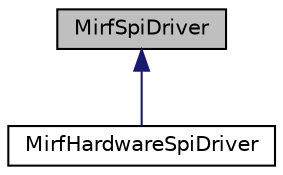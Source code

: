 digraph "MirfSpiDriver"
{
  edge [fontname="Helvetica",fontsize="10",labelfontname="Helvetica",labelfontsize="10"];
  node [fontname="Helvetica",fontsize="10",shape=record];
  Node0 [label="MirfSpiDriver",height=0.2,width=0.4,color="black", fillcolor="grey75", style="filled", fontcolor="black"];
  Node0 -> Node1 [dir="back",color="midnightblue",fontsize="10",style="solid",fontname="Helvetica"];
  Node1 [label="MirfHardwareSpiDriver",height=0.2,width=0.4,color="black", fillcolor="white", style="filled",URL="$class_mirf_hardware_spi_driver.html"];
}
